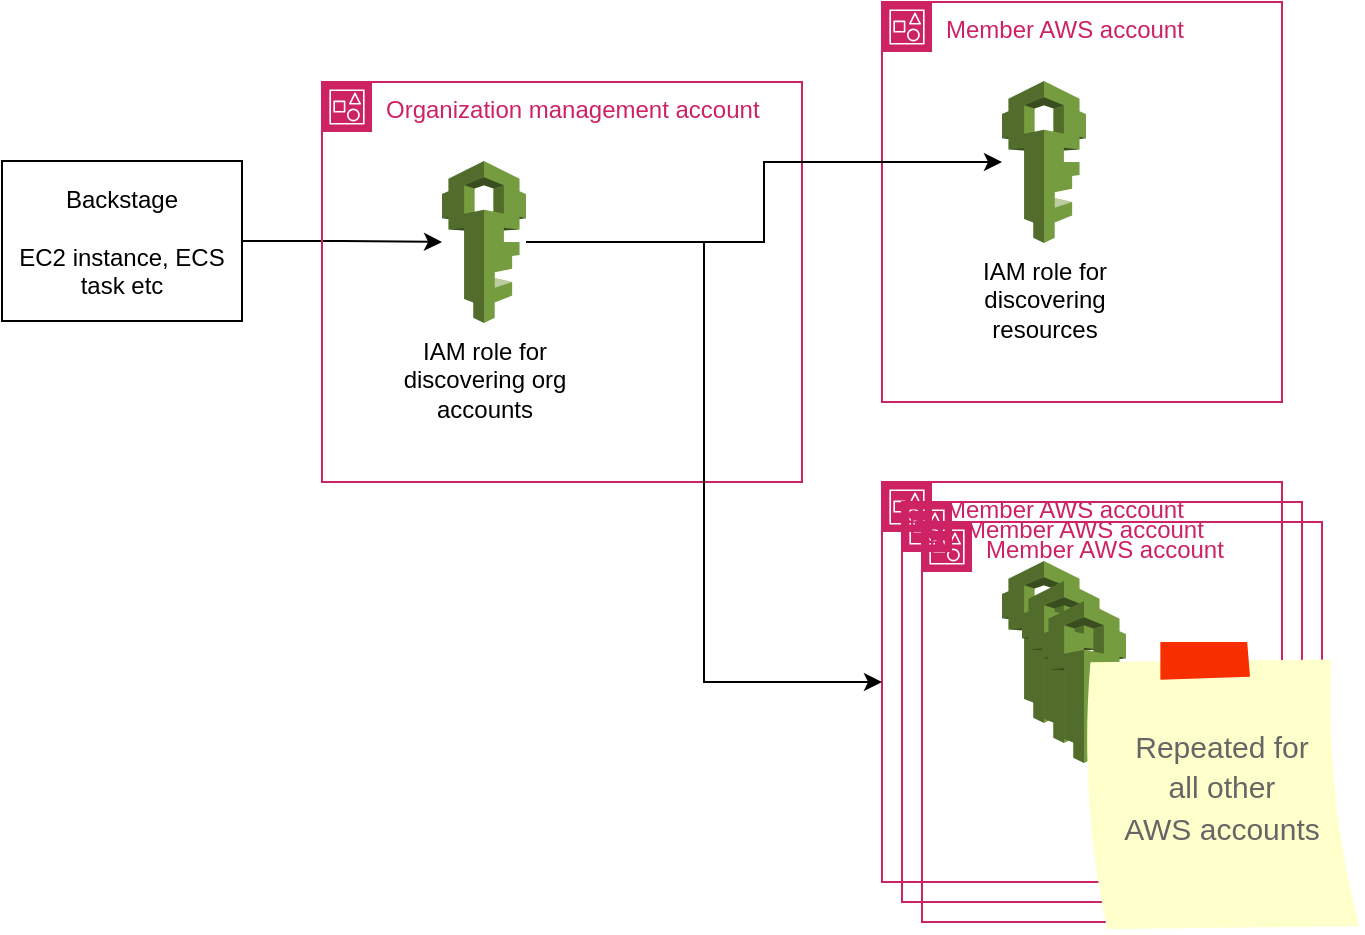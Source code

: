 <mxfile version="22.1.3" type="device">
  <diagram name="Page-1" id="tUOq9JI6vbLF9e1w_BRn">
    <mxGraphModel dx="1026" dy="556" grid="1" gridSize="10" guides="1" tooltips="1" connect="1" arrows="1" fold="1" page="1" pageScale="1" pageWidth="827" pageHeight="1169" math="0" shadow="0">
      <root>
        <mxCell id="0" />
        <mxCell id="1" parent="0" />
        <mxCell id="MQPMModwPsm5g1JCXW80-4" style="edgeStyle=orthogonalEdgeStyle;rounded=0;orthogonalLoop=1;jettySize=auto;html=1;" edge="1" parent="1" source="MQPMModwPsm5g1JCXW80-1" target="MQPMModwPsm5g1JCXW80-3">
          <mxGeometry relative="1" as="geometry" />
        </mxCell>
        <mxCell id="MQPMModwPsm5g1JCXW80-1" value="Backstage&lt;br&gt;&lt;br&gt;EC2 instance, ECS task etc" style="rounded=0;whiteSpace=wrap;html=1;" vertex="1" parent="1">
          <mxGeometry x="280" y="159.5" width="120" height="80" as="geometry" />
        </mxCell>
        <mxCell id="MQPMModwPsm5g1JCXW80-2" value="Organization management account" style="points=[[0,0],[0.25,0],[0.5,0],[0.75,0],[1,0],[1,0.25],[1,0.5],[1,0.75],[1,1],[0.75,1],[0.5,1],[0.25,1],[0,1],[0,0.75],[0,0.5],[0,0.25]];outlineConnect=0;gradientColor=none;html=1;whiteSpace=wrap;fontSize=12;fontStyle=0;container=1;pointerEvents=0;collapsible=0;recursiveResize=0;shape=mxgraph.aws4.group;grIcon=mxgraph.aws4.group_account;strokeColor=#CD2264;fillColor=none;verticalAlign=top;align=left;spacingLeft=30;fontColor=#CD2264;dashed=0;" vertex="1" parent="1">
          <mxGeometry x="440" y="120" width="240" height="200" as="geometry" />
        </mxCell>
        <mxCell id="MQPMModwPsm5g1JCXW80-3" value="IAM role for&lt;br&gt;discovering org&lt;br&gt;accounts" style="outlineConnect=0;dashed=0;verticalLabelPosition=bottom;verticalAlign=top;align=center;html=1;shape=mxgraph.aws3.iam;fillColor=#759C3E;gradientColor=none;" vertex="1" parent="MQPMModwPsm5g1JCXW80-2">
          <mxGeometry x="60" y="39.5" width="42" height="81" as="geometry" />
        </mxCell>
        <mxCell id="MQPMModwPsm5g1JCXW80-5" value="Member AWS account" style="points=[[0,0],[0.25,0],[0.5,0],[0.75,0],[1,0],[1,0.25],[1,0.5],[1,0.75],[1,1],[0.75,1],[0.5,1],[0.25,1],[0,1],[0,0.75],[0,0.5],[0,0.25]];outlineConnect=0;gradientColor=none;html=1;whiteSpace=wrap;fontSize=12;fontStyle=0;container=1;pointerEvents=0;collapsible=0;recursiveResize=0;shape=mxgraph.aws4.group;grIcon=mxgraph.aws4.group_account;strokeColor=#CD2264;fillColor=none;verticalAlign=top;align=left;spacingLeft=30;fontColor=#CD2264;dashed=0;" vertex="1" parent="1">
          <mxGeometry x="720" y="80" width="200" height="200" as="geometry" />
        </mxCell>
        <mxCell id="MQPMModwPsm5g1JCXW80-6" value="IAM role for&lt;br&gt;discovering&lt;br&gt;resources" style="outlineConnect=0;dashed=0;verticalLabelPosition=bottom;verticalAlign=top;align=center;html=1;shape=mxgraph.aws3.iam;fillColor=#759C3E;gradientColor=none;" vertex="1" parent="MQPMModwPsm5g1JCXW80-5">
          <mxGeometry x="60" y="39.5" width="42" height="81" as="geometry" />
        </mxCell>
        <mxCell id="MQPMModwPsm5g1JCXW80-7" value="Member AWS account" style="points=[[0,0],[0.25,0],[0.5,0],[0.75,0],[1,0],[1,0.25],[1,0.5],[1,0.75],[1,1],[0.75,1],[0.5,1],[0.25,1],[0,1],[0,0.75],[0,0.5],[0,0.25]];outlineConnect=0;gradientColor=none;html=1;whiteSpace=wrap;fontSize=12;fontStyle=0;container=1;pointerEvents=0;collapsible=0;recursiveResize=0;shape=mxgraph.aws4.group;grIcon=mxgraph.aws4.group_account;strokeColor=#CD2264;fillColor=none;verticalAlign=top;align=left;spacingLeft=30;fontColor=#CD2264;dashed=0;" vertex="1" parent="1">
          <mxGeometry x="720" y="320" width="200" height="200" as="geometry" />
        </mxCell>
        <mxCell id="MQPMModwPsm5g1JCXW80-8" value="" style="outlineConnect=0;dashed=0;verticalLabelPosition=bottom;verticalAlign=top;align=center;html=1;shape=mxgraph.aws3.iam;fillColor=#759C3E;gradientColor=none;" vertex="1" parent="MQPMModwPsm5g1JCXW80-7">
          <mxGeometry x="60" y="39.5" width="42" height="81" as="geometry" />
        </mxCell>
        <mxCell id="MQPMModwPsm5g1JCXW80-13" value="Member AWS account" style="points=[[0,0],[0.25,0],[0.5,0],[0.75,0],[1,0],[1,0.25],[1,0.5],[1,0.75],[1,1],[0.75,1],[0.5,1],[0.25,1],[0,1],[0,0.75],[0,0.5],[0,0.25]];outlineConnect=0;gradientColor=none;html=1;whiteSpace=wrap;fontSize=12;fontStyle=0;container=1;pointerEvents=0;collapsible=0;recursiveResize=0;shape=mxgraph.aws4.group;grIcon=mxgraph.aws4.group_account;strokeColor=#CD2264;fillColor=none;verticalAlign=top;align=left;spacingLeft=30;fontColor=#CD2264;dashed=0;" vertex="1" parent="1">
          <mxGeometry x="730" y="330" width="200" height="200" as="geometry" />
        </mxCell>
        <mxCell id="MQPMModwPsm5g1JCXW80-14" value="" style="outlineConnect=0;dashed=0;verticalLabelPosition=bottom;verticalAlign=top;align=center;html=1;shape=mxgraph.aws3.iam;fillColor=#759C3E;gradientColor=none;" vertex="1" parent="MQPMModwPsm5g1JCXW80-13">
          <mxGeometry x="60" y="39.5" width="42" height="81" as="geometry" />
        </mxCell>
        <mxCell id="MQPMModwPsm5g1JCXW80-15" value="Member AWS account" style="points=[[0,0],[0.25,0],[0.5,0],[0.75,0],[1,0],[1,0.25],[1,0.5],[1,0.75],[1,1],[0.75,1],[0.5,1],[0.25,1],[0,1],[0,0.75],[0,0.5],[0,0.25]];outlineConnect=0;gradientColor=none;html=1;whiteSpace=wrap;fontSize=12;fontStyle=0;container=1;pointerEvents=0;collapsible=0;recursiveResize=0;shape=mxgraph.aws4.group;grIcon=mxgraph.aws4.group_account;strokeColor=#CD2264;fillColor=none;verticalAlign=top;align=left;spacingLeft=30;fontColor=#CD2264;dashed=0;" vertex="1" parent="1">
          <mxGeometry x="740" y="340" width="200" height="200" as="geometry" />
        </mxCell>
        <mxCell id="MQPMModwPsm5g1JCXW80-16" value="" style="outlineConnect=0;dashed=0;verticalLabelPosition=bottom;verticalAlign=top;align=center;html=1;shape=mxgraph.aws3.iam;fillColor=#759C3E;gradientColor=none;" vertex="1" parent="MQPMModwPsm5g1JCXW80-15">
          <mxGeometry x="60" y="39.5" width="42" height="81" as="geometry" />
        </mxCell>
        <mxCell id="MQPMModwPsm5g1JCXW80-20" value="&lt;font style=&quot;font-size: 15px;&quot;&gt;Repeated for&lt;br&gt;all other&lt;br&gt;AWS accounts&lt;/font&gt;" style="strokeWidth=1;shadow=0;dashed=0;align=center;html=1;shape=mxgraph.mockup.text.stickyNote2;fontColor=#666666;mainText=;fontSize=17;whiteSpace=wrap;fillColor=#ffffcc;strokeColor=#F62E00;" vertex="1" parent="MQPMModwPsm5g1JCXW80-15">
          <mxGeometry x="80" y="60" width="140" height="145" as="geometry" />
        </mxCell>
        <mxCell id="MQPMModwPsm5g1JCXW80-17" style="edgeStyle=orthogonalEdgeStyle;rounded=0;orthogonalLoop=1;jettySize=auto;html=1;" edge="1" parent="1" source="MQPMModwPsm5g1JCXW80-3" target="MQPMModwPsm5g1JCXW80-6">
          <mxGeometry relative="1" as="geometry" />
        </mxCell>
        <mxCell id="MQPMModwPsm5g1JCXW80-19" style="edgeStyle=orthogonalEdgeStyle;rounded=0;orthogonalLoop=1;jettySize=auto;html=1;entryX=0;entryY=0.5;entryDx=0;entryDy=0;" edge="1" parent="1" source="MQPMModwPsm5g1JCXW80-3" target="MQPMModwPsm5g1JCXW80-7">
          <mxGeometry relative="1" as="geometry" />
        </mxCell>
      </root>
    </mxGraphModel>
  </diagram>
</mxfile>
